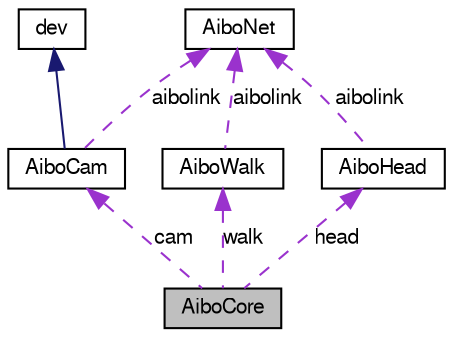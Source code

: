 digraph G
{
  edge [fontname="FreeSans",fontsize="10",labelfontname="FreeSans",labelfontsize="10"];
  node [fontname="FreeSans",fontsize="10",shape=record];
  Node1 [label="AiboCore",height=0.2,width=0.4,color="black", fillcolor="grey75", style="filled" fontcolor="black"];
  Node2 -> Node1 [dir=back,color="darkorchid3",fontsize="10",style="dashed",label="cam",fontname="FreeSans"];
  Node2 [label="AiboCam",height=0.2,width=0.4,color="black", fillcolor="white", style="filled",URL="$classAiboCam.html",tooltip="The Aibo&#39;s camera."];
  Node3 -> Node2 [dir=back,color="midnightblue",fontsize="10",style="solid",fontname="FreeSans"];
  Node3 [label="dev",height=0.2,width=0.4,color="black", fillcolor="white", style="filled",URL="$classdev.html",tooltip="This class just wraps the image used by AiboCam."];
  Node4 -> Node2 [dir=back,color="darkorchid3",fontsize="10",style="dashed",label="aibolink",fontname="FreeSans"];
  Node4 [label="AiboNet",height=0.2,width=0.4,color="black", fillcolor="white", style="filled",URL="$classAiboNet.html",tooltip="Class responsible for low level network communications."];
  Node5 -> Node1 [dir=back,color="darkorchid3",fontsize="10",style="dashed",label="walk",fontname="FreeSans"];
  Node5 [label="AiboWalk",height=0.2,width=0.4,color="black", fillcolor="white", style="filled",URL="$classAiboWalk.html",tooltip="Control&#39;s the Aibo&#39;s movement (Walking)."];
  Node4 -> Node5 [dir=back,color="darkorchid3",fontsize="10",style="dashed",label="aibolink",fontname="FreeSans"];
  Node6 -> Node1 [dir=back,color="darkorchid3",fontsize="10",style="dashed",label="head",fontname="FreeSans"];
  Node6 [label="AiboHead",height=0.2,width=0.4,color="black", fillcolor="white", style="filled",URL="$classAiboHead.html",tooltip="Controls the Aibo&#39;s head."];
  Node4 -> Node6 [dir=back,color="darkorchid3",fontsize="10",style="dashed",label="aibolink",fontname="FreeSans"];
}
